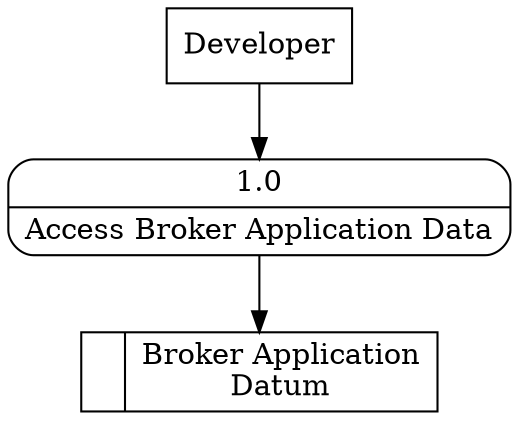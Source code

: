 digraph dfd2{ 
node[shape=record]
200 [label="<f0>  |<f1> Broker Application\nDatum " ];
201 [label="Developer" shape=box];
202 [label="{<f0> 1.0|<f1> Access Broker Application Data }" shape=Mrecord];
201 -> 202
202 -> 200
}
